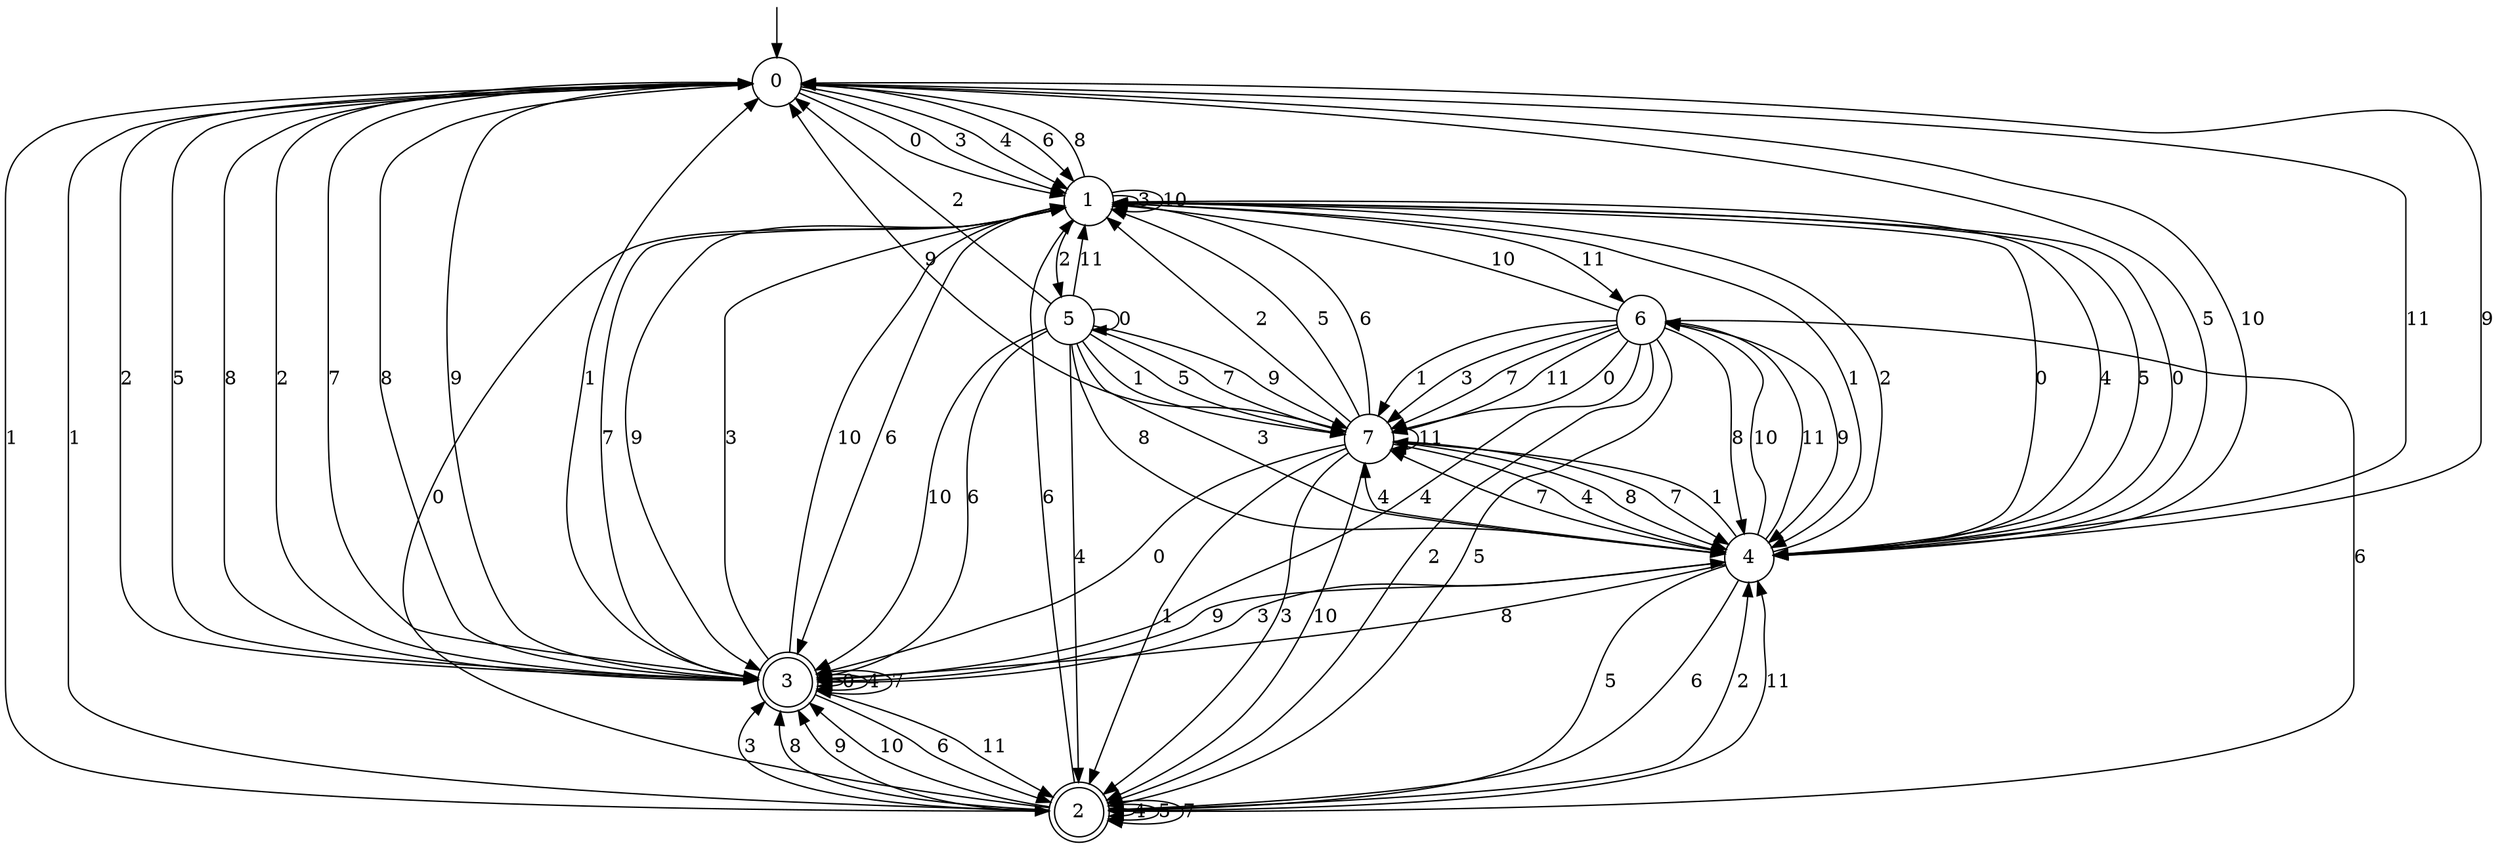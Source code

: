 digraph g {

	s0 [shape="circle" label="0"];
	s1 [shape="circle" label="1"];
	s2 [shape="doublecircle" label="2"];
	s3 [shape="doublecircle" label="3"];
	s4 [shape="circle" label="4"];
	s5 [shape="circle" label="5"];
	s6 [shape="circle" label="6"];
	s7 [shape="circle" label="7"];
	s0 -> s1 [label="0"];
	s0 -> s2 [label="1"];
	s0 -> s3 [label="2"];
	s0 -> s1 [label="3"];
	s0 -> s1 [label="4"];
	s0 -> s4 [label="5"];
	s0 -> s1 [label="6"];
	s0 -> s3 [label="7"];
	s0 -> s3 [label="8"];
	s0 -> s3 [label="9"];
	s0 -> s4 [label="10"];
	s0 -> s4 [label="11"];
	s1 -> s4 [label="0"];
	s1 -> s4 [label="1"];
	s1 -> s5 [label="2"];
	s1 -> s1 [label="3"];
	s1 -> s4 [label="4"];
	s1 -> s4 [label="5"];
	s1 -> s3 [label="6"];
	s1 -> s3 [label="7"];
	s1 -> s0 [label="8"];
	s1 -> s3 [label="9"];
	s1 -> s1 [label="10"];
	s1 -> s6 [label="11"];
	s2 -> s1 [label="0"];
	s2 -> s0 [label="1"];
	s2 -> s4 [label="2"];
	s2 -> s3 [label="3"];
	s2 -> s2 [label="4"];
	s2 -> s2 [label="5"];
	s2 -> s1 [label="6"];
	s2 -> s2 [label="7"];
	s2 -> s3 [label="8"];
	s2 -> s3 [label="9"];
	s2 -> s3 [label="10"];
	s2 -> s4 [label="11"];
	s3 -> s3 [label="0"];
	s3 -> s0 [label="1"];
	s3 -> s0 [label="2"];
	s3 -> s1 [label="3"];
	s3 -> s3 [label="4"];
	s3 -> s0 [label="5"];
	s3 -> s2 [label="6"];
	s3 -> s3 [label="7"];
	s3 -> s0 [label="8"];
	s3 -> s4 [label="9"];
	s3 -> s1 [label="10"];
	s3 -> s2 [label="11"];
	s4 -> s1 [label="0"];
	s4 -> s7 [label="1"];
	s4 -> s1 [label="2"];
	s4 -> s3 [label="3"];
	s4 -> s7 [label="4"];
	s4 -> s2 [label="5"];
	s4 -> s2 [label="6"];
	s4 -> s7 [label="7"];
	s4 -> s3 [label="8"];
	s4 -> s0 [label="9"];
	s4 -> s6 [label="10"];
	s4 -> s6 [label="11"];
	s5 -> s5 [label="0"];
	s5 -> s7 [label="1"];
	s5 -> s0 [label="2"];
	s5 -> s4 [label="3"];
	s5 -> s2 [label="4"];
	s5 -> s7 [label="5"];
	s5 -> s3 [label="6"];
	s5 -> s7 [label="7"];
	s5 -> s4 [label="8"];
	s5 -> s7 [label="9"];
	s5 -> s3 [label="10"];
	s5 -> s1 [label="11"];
	s6 -> s7 [label="0"];
	s6 -> s7 [label="1"];
	s6 -> s2 [label="2"];
	s6 -> s7 [label="3"];
	s6 -> s3 [label="4"];
	s6 -> s2 [label="5"];
	s6 -> s2 [label="6"];
	s6 -> s7 [label="7"];
	s6 -> s4 [label="8"];
	s6 -> s4 [label="9"];
	s6 -> s1 [label="10"];
	s6 -> s7 [label="11"];
	s7 -> s3 [label="0"];
	s7 -> s2 [label="1"];
	s7 -> s1 [label="2"];
	s7 -> s2 [label="3"];
	s7 -> s4 [label="4"];
	s7 -> s1 [label="5"];
	s7 -> s1 [label="6"];
	s7 -> s4 [label="7"];
	s7 -> s4 [label="8"];
	s7 -> s0 [label="9"];
	s7 -> s2 [label="10"];
	s7 -> s7 [label="11"];

__start0 [label="" shape="none" width="0" height="0"];
__start0 -> s0;

}
